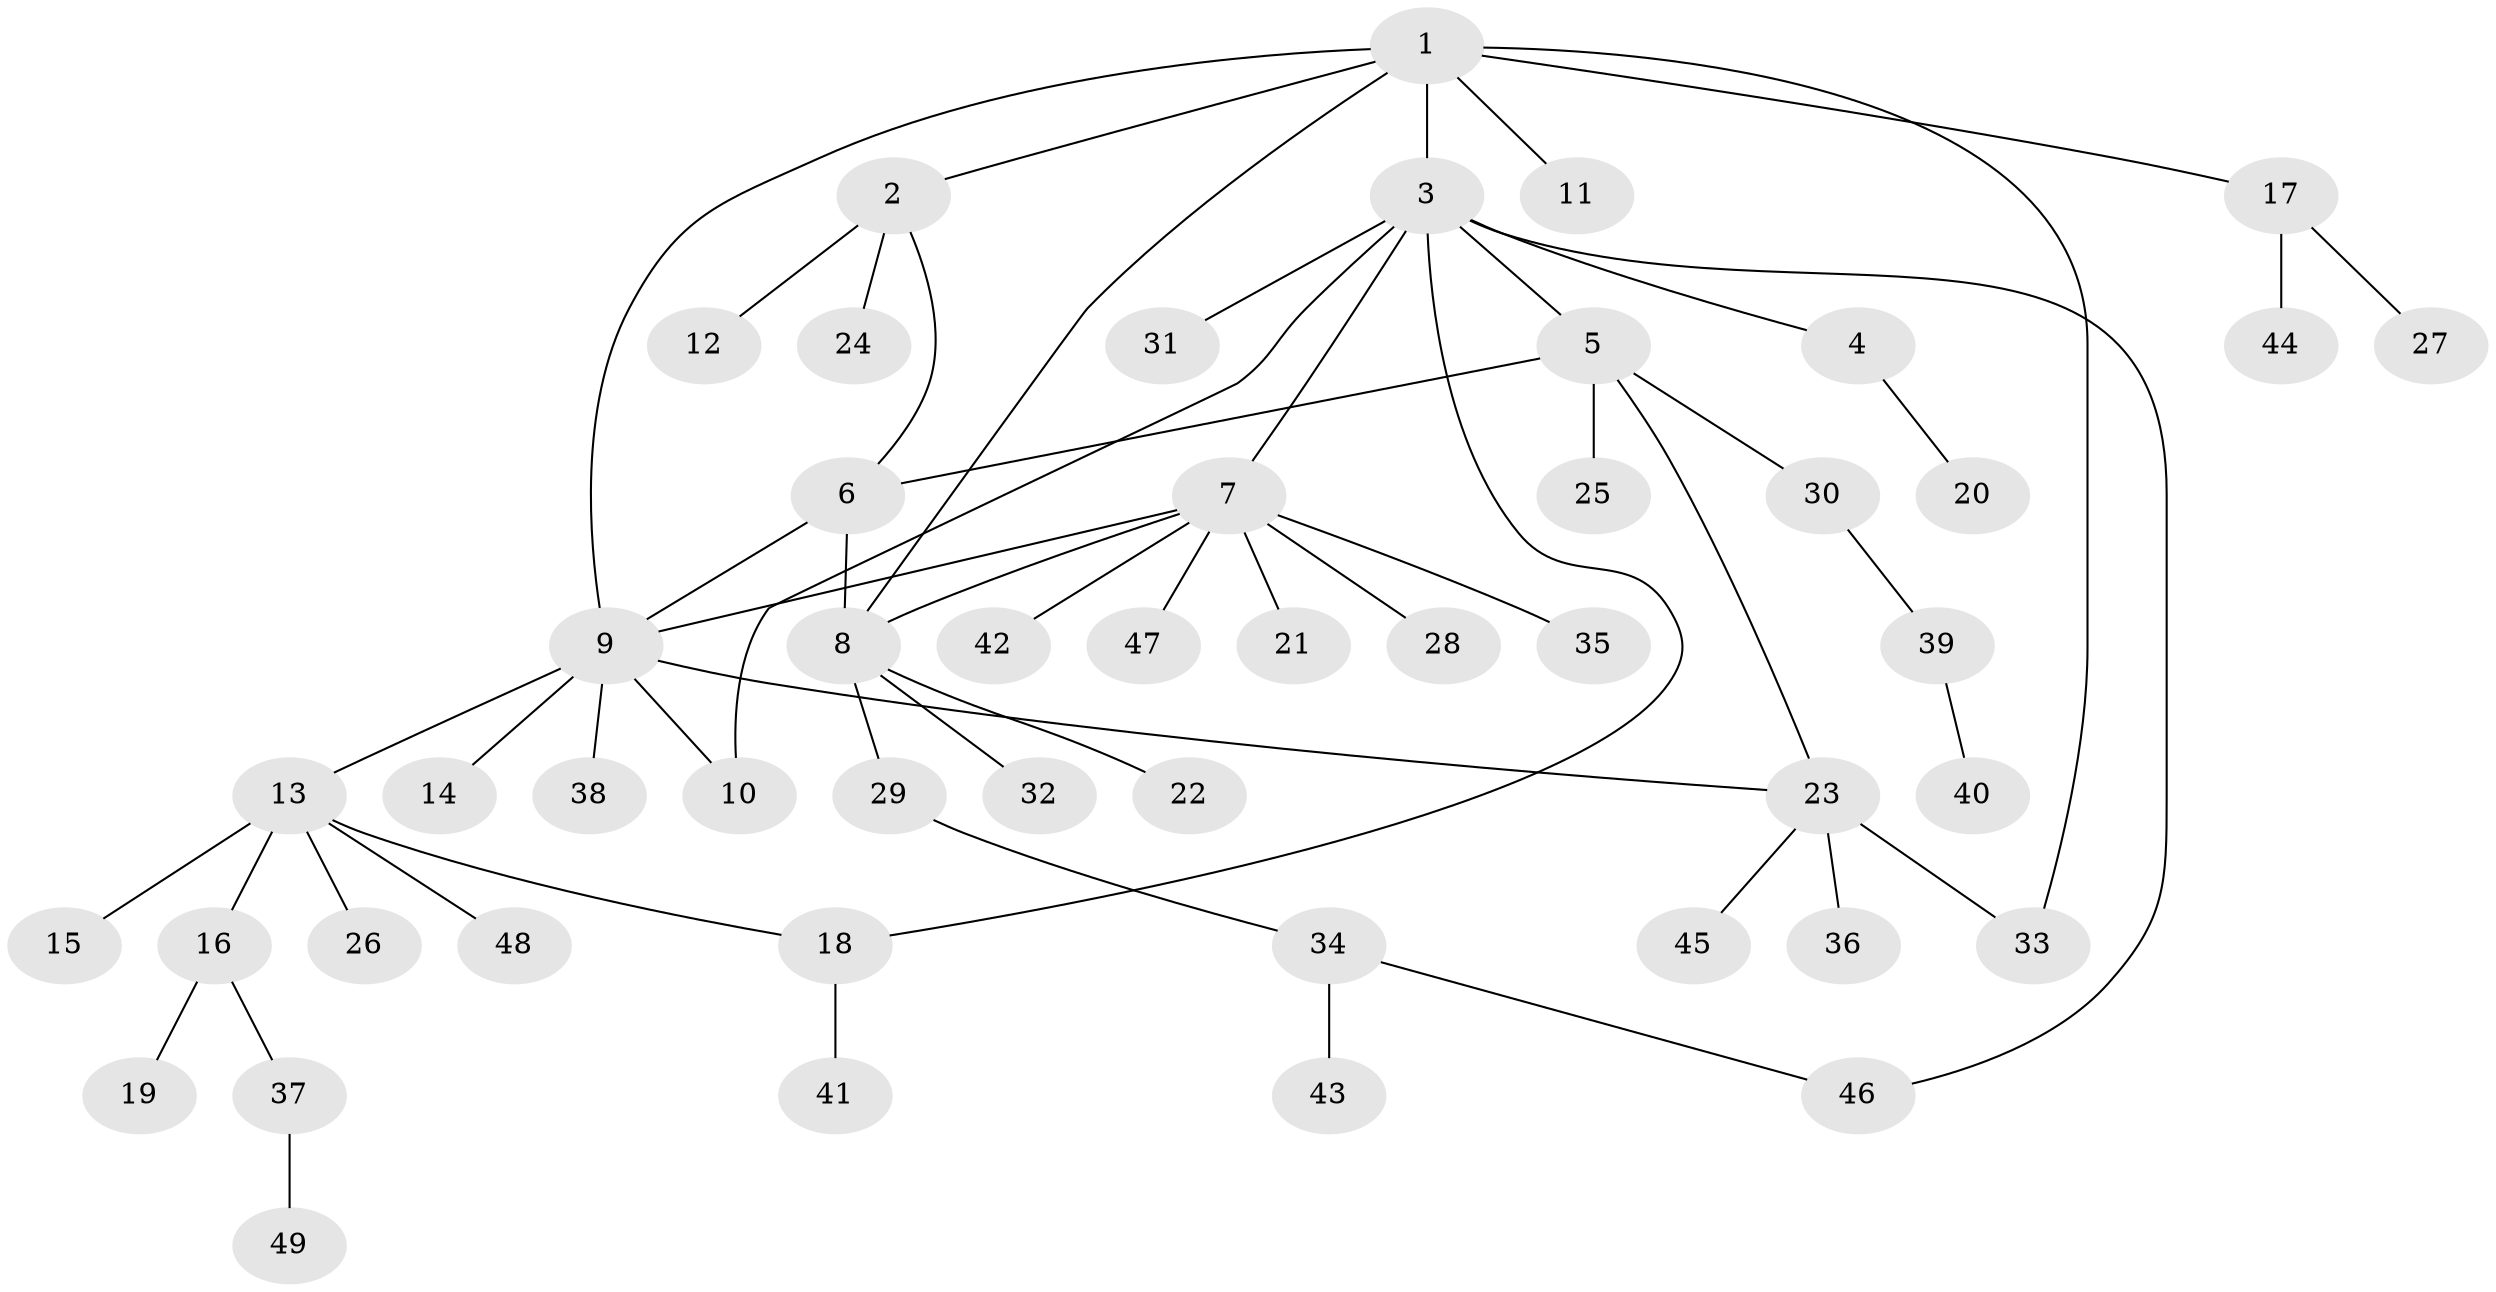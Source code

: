 // coarse degree distribution, {11: 0.02702702702702703, 3: 0.08108108108108109, 8: 0.05405405405405406, 7: 0.05405405405405406, 1: 0.5945945945945946, 5: 0.05405405405405406, 2: 0.13513513513513514}
// Generated by graph-tools (version 1.1) at 2025/52/02/27/25 19:52:14]
// undirected, 49 vertices, 58 edges
graph export_dot {
graph [start="1"]
  node [color=gray90,style=filled];
  1;
  2;
  3;
  4;
  5;
  6;
  7;
  8;
  9;
  10;
  11;
  12;
  13;
  14;
  15;
  16;
  17;
  18;
  19;
  20;
  21;
  22;
  23;
  24;
  25;
  26;
  27;
  28;
  29;
  30;
  31;
  32;
  33;
  34;
  35;
  36;
  37;
  38;
  39;
  40;
  41;
  42;
  43;
  44;
  45;
  46;
  47;
  48;
  49;
  1 -- 2;
  1 -- 3;
  1 -- 8;
  1 -- 9;
  1 -- 11;
  1 -- 17;
  1 -- 33;
  2 -- 6;
  2 -- 12;
  2 -- 24;
  3 -- 4;
  3 -- 5;
  3 -- 7;
  3 -- 10;
  3 -- 18;
  3 -- 31;
  3 -- 46;
  4 -- 20;
  5 -- 6;
  5 -- 23;
  5 -- 25;
  5 -- 30;
  6 -- 8;
  6 -- 9;
  7 -- 8;
  7 -- 9;
  7 -- 21;
  7 -- 28;
  7 -- 35;
  7 -- 42;
  7 -- 47;
  8 -- 22;
  8 -- 29;
  8 -- 32;
  9 -- 10;
  9 -- 13;
  9 -- 14;
  9 -- 23;
  9 -- 38;
  13 -- 15;
  13 -- 16;
  13 -- 18;
  13 -- 26;
  13 -- 48;
  16 -- 19;
  16 -- 37;
  17 -- 27;
  17 -- 44;
  18 -- 41;
  23 -- 33;
  23 -- 36;
  23 -- 45;
  29 -- 34;
  30 -- 39;
  34 -- 43;
  34 -- 46;
  37 -- 49;
  39 -- 40;
}
